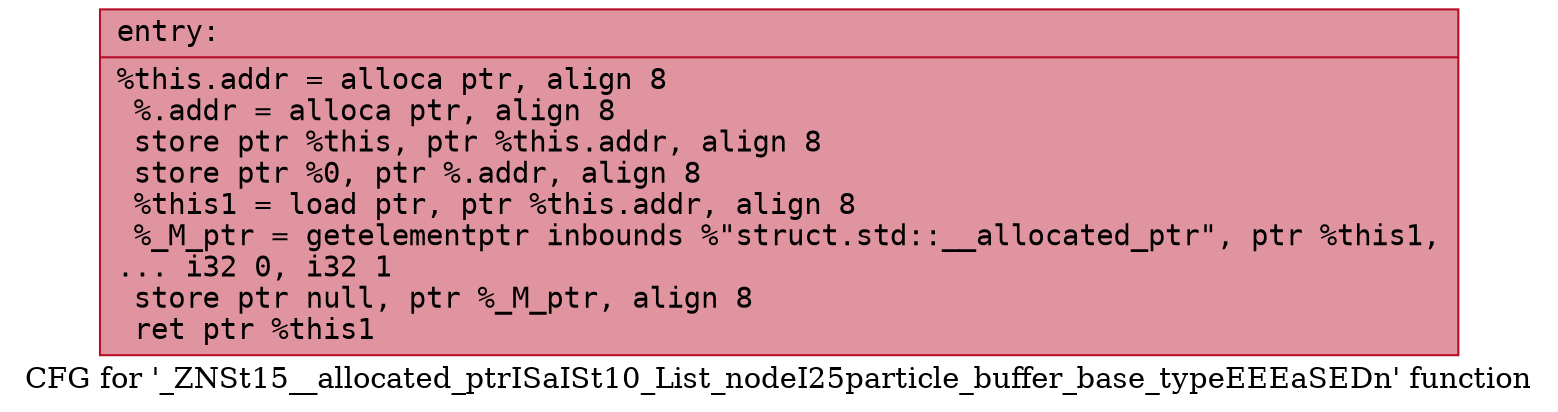 digraph "CFG for '_ZNSt15__allocated_ptrISaISt10_List_nodeI25particle_buffer_base_typeEEEaSEDn' function" {
	label="CFG for '_ZNSt15__allocated_ptrISaISt10_List_nodeI25particle_buffer_base_typeEEEaSEDn' function";

	Node0x558b694b5080 [shape=record,color="#b70d28ff", style=filled, fillcolor="#b70d2870" fontname="Courier",label="{entry:\l|  %this.addr = alloca ptr, align 8\l  %.addr = alloca ptr, align 8\l  store ptr %this, ptr %this.addr, align 8\l  store ptr %0, ptr %.addr, align 8\l  %this1 = load ptr, ptr %this.addr, align 8\l  %_M_ptr = getelementptr inbounds %\"struct.std::__allocated_ptr\", ptr %this1,\l... i32 0, i32 1\l  store ptr null, ptr %_M_ptr, align 8\l  ret ptr %this1\l}"];
}
